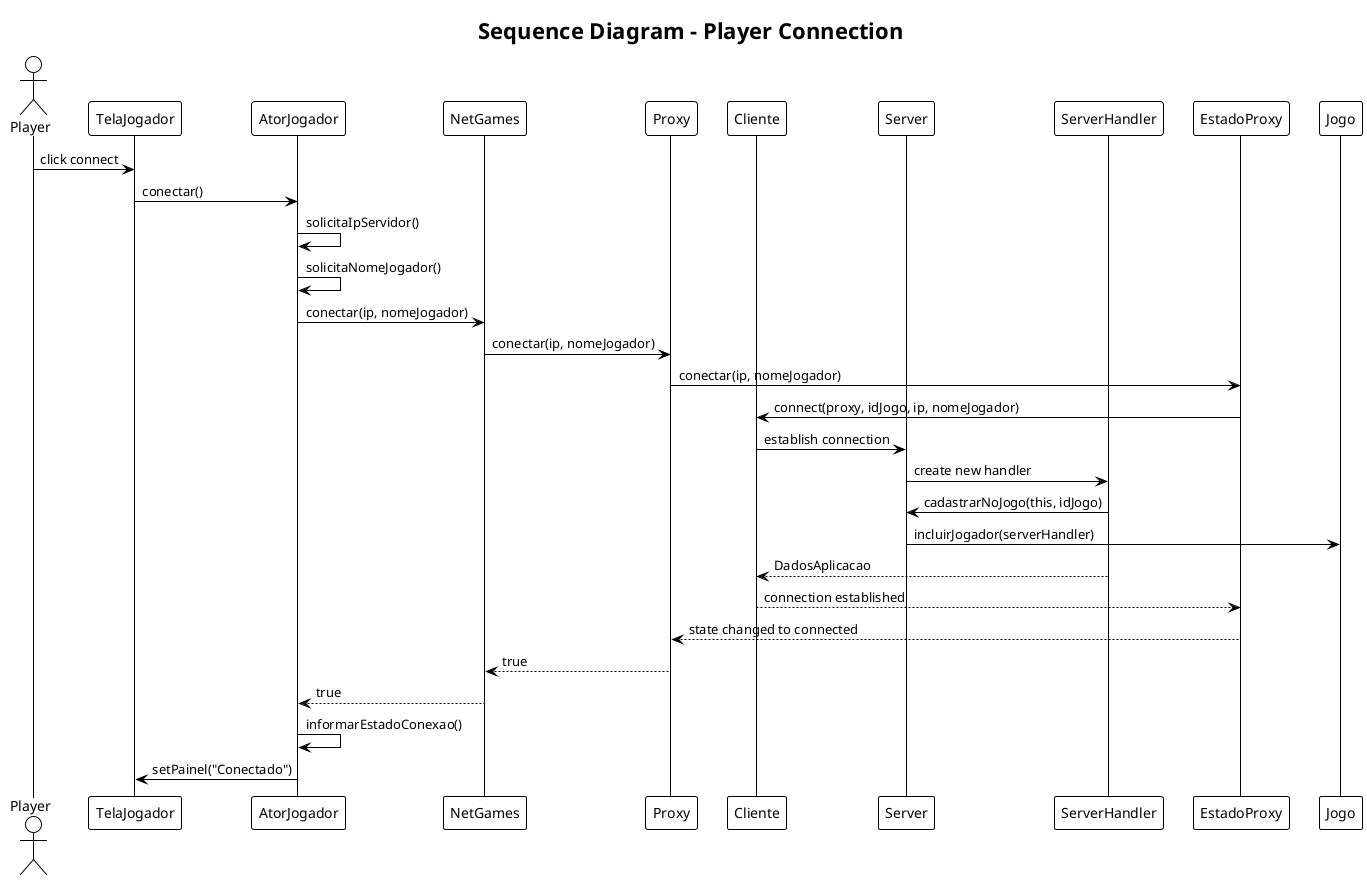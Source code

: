 @startuml SequenceConnect
!theme plain
title Sequence Diagram - Player Connection

actor Player
participant TelaJogador
participant AtorJogador
participant NetGames
participant Proxy
participant Cliente
participant Server
participant ServerHandler

Player -> TelaJogador: click connect
TelaJogador -> AtorJogador: conectar()
AtorJogador -> AtorJogador: solicitaIpServidor()
AtorJogador -> AtorJogador: solicitaNomeJogador()
AtorJogador -> NetGames: conectar(ip, nomeJogador)
NetGames -> Proxy: conectar(ip, nomeJogador)
Proxy -> EstadoProxy: conectar(ip, nomeJogador)
EstadoProxy -> Cliente: connect(proxy, idJogo, ip, nomeJogador)
Cliente -> Server: establish connection
Server -> ServerHandler: create new handler
ServerHandler -> Server: cadastrarNoJogo(this, idJogo)
Server -> Jogo: incluirJogador(serverHandler)
ServerHandler --> Cliente: DadosAplicacao
Cliente --> EstadoProxy: connection established
EstadoProxy --> Proxy: state changed to connected
Proxy --> NetGames: true
NetGames --> AtorJogador: true
AtorJogador -> AtorJogador: informarEstadoConexao()
AtorJogador -> TelaJogador: setPainel("Conectado")

@enduml